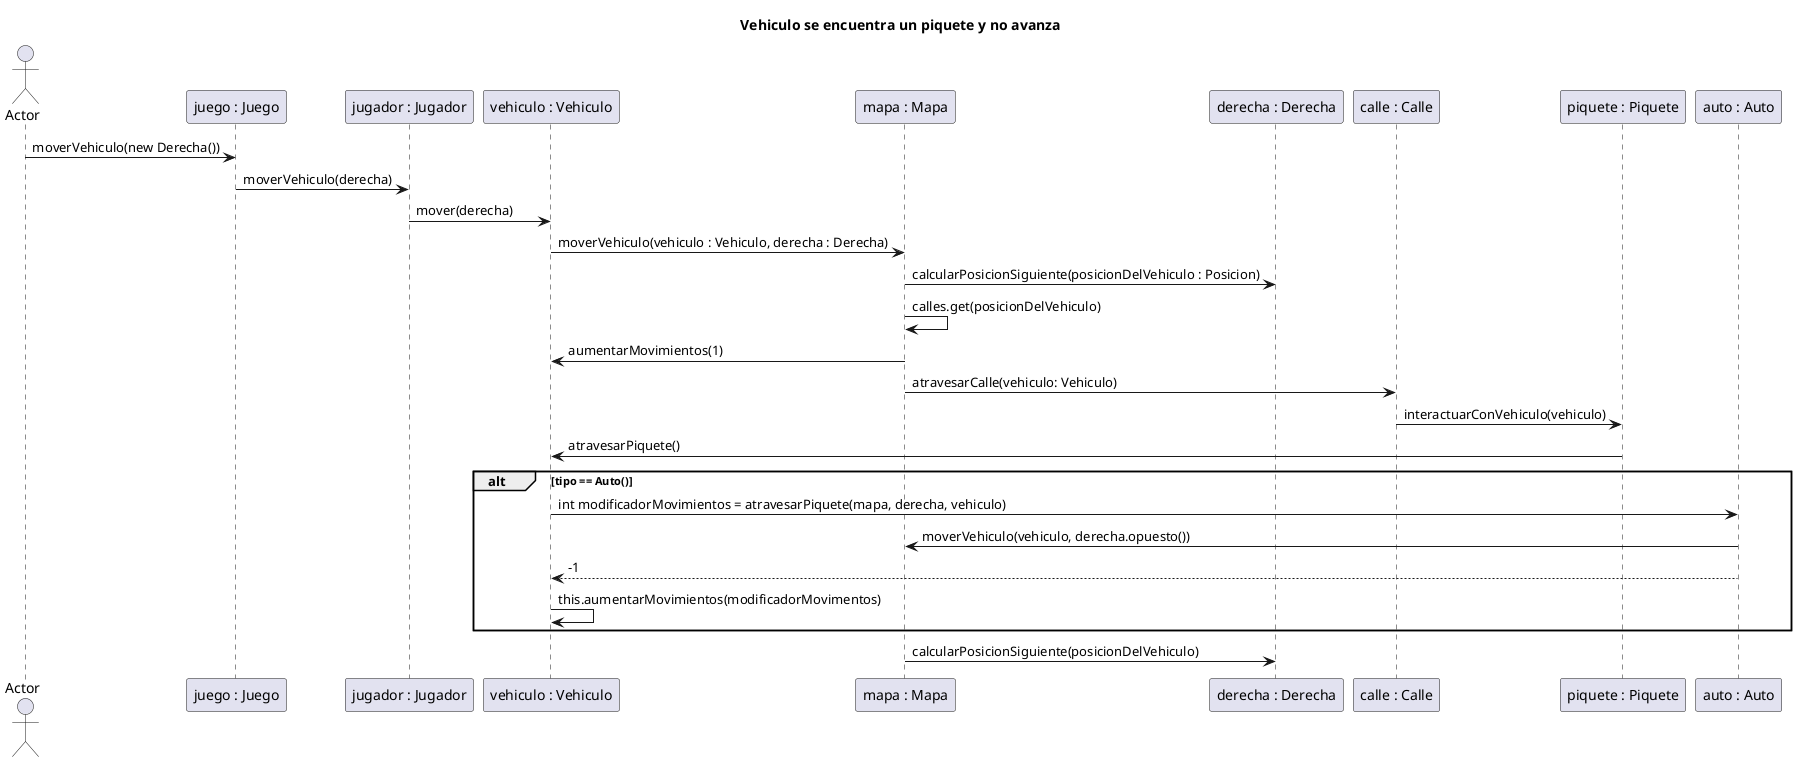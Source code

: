 @startuml
title "Vehiculo se encuentra un piquete y no avanza"
actor Actor

Actor -> "juego : Juego" : moverVehiculo(new Derecha())
"juego : Juego" -> "jugador : Jugador" : moverVehiculo(derecha)
"jugador : Jugador" -> "vehiculo : Vehiculo" : mover(derecha)
"vehiculo : Vehiculo" -> "mapa : Mapa" : moverVehiculo(vehiculo : Vehiculo, derecha : Derecha)
"mapa : Mapa" -> "derecha : Derecha" : calcularPosicionSiguiente(posicionDelVehiculo : Posicion)
"mapa : Mapa" -> "mapa : Mapa" : calles.get(posicionDelVehiculo)

"mapa : Mapa" -> "vehiculo : Vehiculo" : aumentarMovimientos(1)
"mapa : Mapa" -> "calle : Calle" : atravesarCalle(vehiculo: Vehiculo)
"calle : Calle" -> "piquete : Piquete" : interactuarConVehiculo(vehiculo)
"piquete : Piquete" -> "vehiculo : Vehiculo" : atravesarPiquete()
alt tipo == Auto()
"vehiculo : Vehiculo" -> "auto : Auto" : int modificadorMovimientos = atravesarPiquete(mapa, derecha, vehiculo)
"auto : Auto" -> "mapa : Mapa" : moverVehiculo(vehiculo, derecha.opuesto())
"auto : Auto" --> "vehiculo : Vehiculo" : -1
"vehiculo : Vehiculo" -> "vehiculo : Vehiculo" : this.aumentarMovimientos(modificadorMovimentos)
end
"mapa : Mapa" -> "derecha : Derecha" : calcularPosicionSiguiente(posicionDelVehiculo)
@enduml
